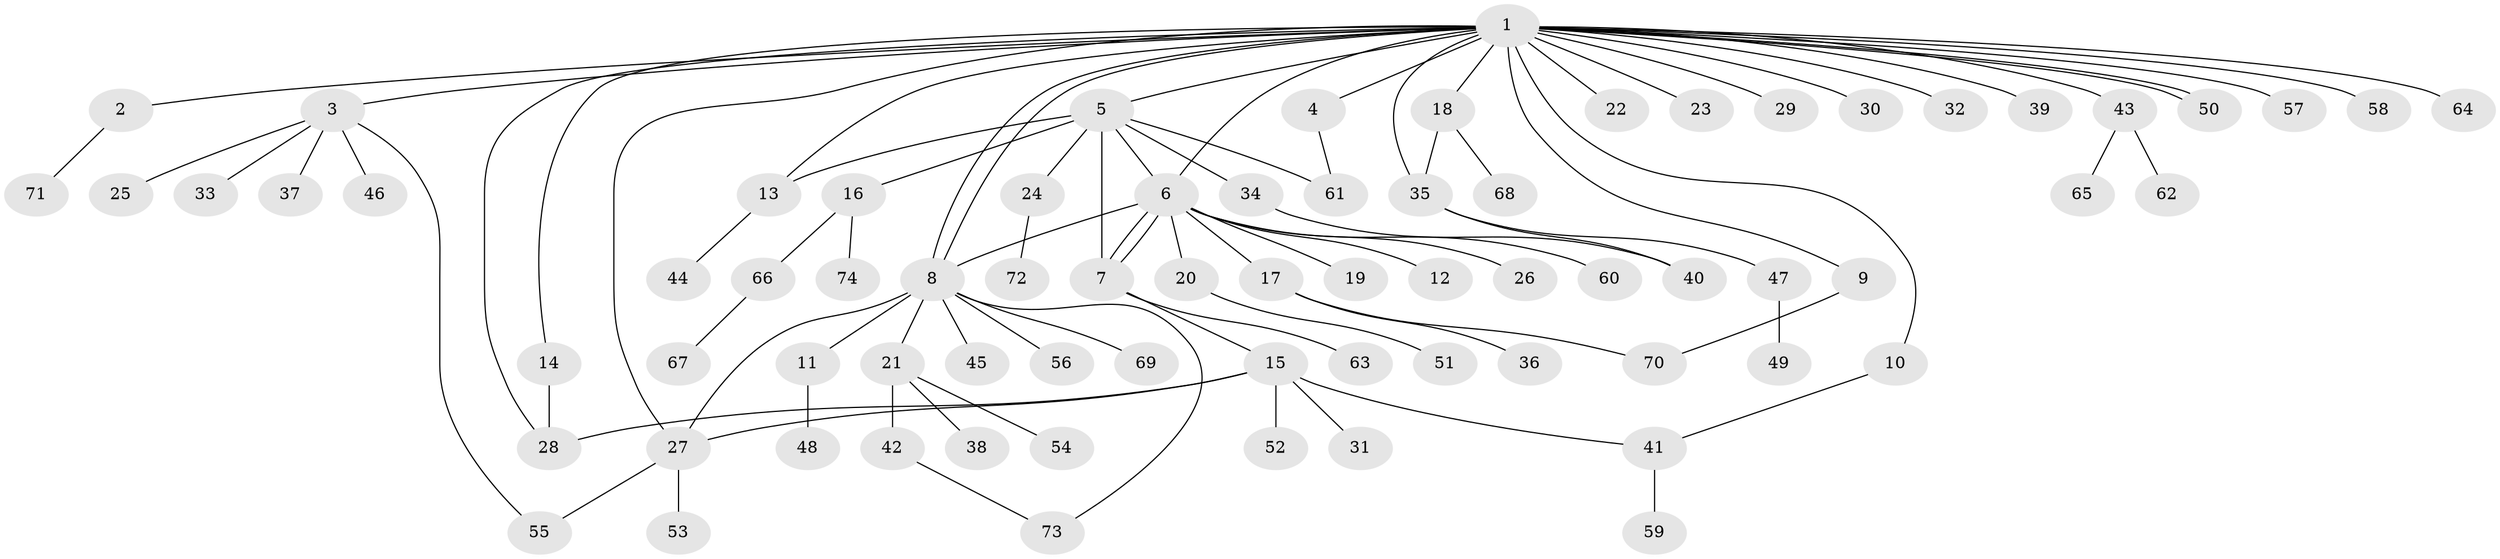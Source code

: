 // coarse degree distribution, {23: 0.02702702702702703, 2: 0.24324324324324326, 5: 0.02702702702702703, 11: 0.02702702702702703, 7: 0.05405405405405406, 1: 0.6216216216216216}
// Generated by graph-tools (version 1.1) at 2025/18/03/04/25 18:18:06]
// undirected, 74 vertices, 91 edges
graph export_dot {
graph [start="1"]
  node [color=gray90,style=filled];
  1;
  2;
  3;
  4;
  5;
  6;
  7;
  8;
  9;
  10;
  11;
  12;
  13;
  14;
  15;
  16;
  17;
  18;
  19;
  20;
  21;
  22;
  23;
  24;
  25;
  26;
  27;
  28;
  29;
  30;
  31;
  32;
  33;
  34;
  35;
  36;
  37;
  38;
  39;
  40;
  41;
  42;
  43;
  44;
  45;
  46;
  47;
  48;
  49;
  50;
  51;
  52;
  53;
  54;
  55;
  56;
  57;
  58;
  59;
  60;
  61;
  62;
  63;
  64;
  65;
  66;
  67;
  68;
  69;
  70;
  71;
  72;
  73;
  74;
  1 -- 2;
  1 -- 3;
  1 -- 4;
  1 -- 5;
  1 -- 6;
  1 -- 8;
  1 -- 8;
  1 -- 9;
  1 -- 10;
  1 -- 13;
  1 -- 14;
  1 -- 18;
  1 -- 22;
  1 -- 23;
  1 -- 27;
  1 -- 28;
  1 -- 29;
  1 -- 30;
  1 -- 32;
  1 -- 35;
  1 -- 39;
  1 -- 43;
  1 -- 50;
  1 -- 50;
  1 -- 57;
  1 -- 58;
  1 -- 64;
  2 -- 71;
  3 -- 25;
  3 -- 33;
  3 -- 37;
  3 -- 46;
  3 -- 55;
  4 -- 61;
  5 -- 6;
  5 -- 7;
  5 -- 13;
  5 -- 16;
  5 -- 24;
  5 -- 34;
  5 -- 61;
  6 -- 7;
  6 -- 7;
  6 -- 8;
  6 -- 12;
  6 -- 17;
  6 -- 19;
  6 -- 20;
  6 -- 26;
  6 -- 60;
  7 -- 15;
  7 -- 63;
  8 -- 11;
  8 -- 21;
  8 -- 27;
  8 -- 45;
  8 -- 56;
  8 -- 69;
  8 -- 73;
  9 -- 70;
  10 -- 41;
  11 -- 48;
  13 -- 44;
  14 -- 28;
  15 -- 27;
  15 -- 28;
  15 -- 31;
  15 -- 41;
  15 -- 52;
  16 -- 66;
  16 -- 74;
  17 -- 36;
  17 -- 70;
  18 -- 35;
  18 -- 68;
  20 -- 51;
  21 -- 38;
  21 -- 42;
  21 -- 54;
  24 -- 72;
  27 -- 53;
  27 -- 55;
  34 -- 40;
  35 -- 40;
  35 -- 47;
  41 -- 59;
  42 -- 73;
  43 -- 62;
  43 -- 65;
  47 -- 49;
  66 -- 67;
}
